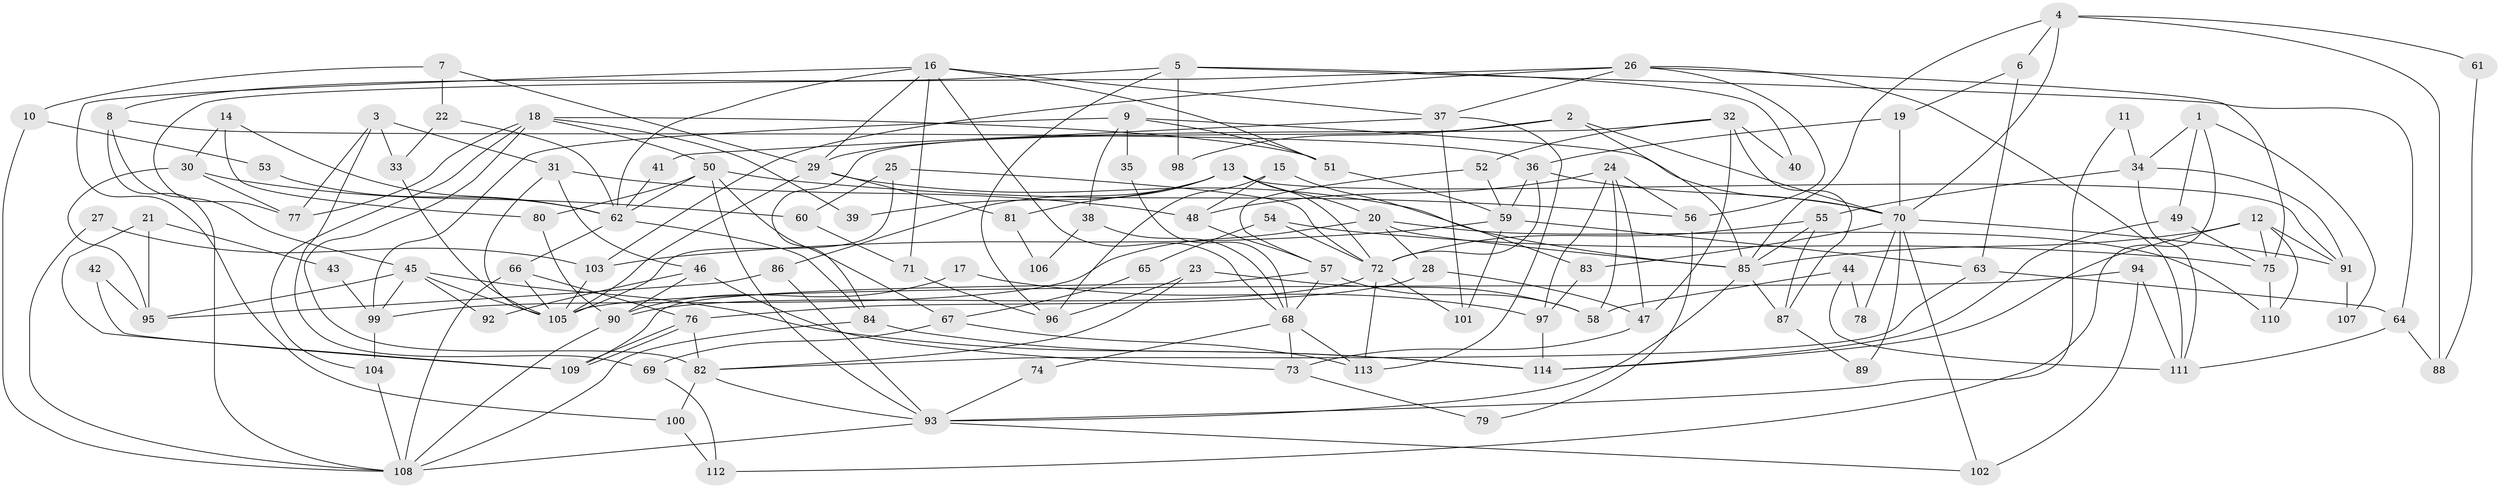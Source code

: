 // coarse degree distribution, {4: 0.27941176470588236, 9: 0.08823529411764706, 5: 0.07352941176470588, 7: 0.07352941176470588, 8: 0.014705882352941176, 11: 0.014705882352941176, 3: 0.2647058823529412, 14: 0.014705882352941176, 17: 0.014705882352941176, 13: 0.029411764705882353, 2: 0.1323529411764706}
// Generated by graph-tools (version 1.1) at 2025/18/03/04/25 18:18:55]
// undirected, 114 vertices, 228 edges
graph export_dot {
graph [start="1"]
  node [color=gray90,style=filled];
  1;
  2;
  3;
  4;
  5;
  6;
  7;
  8;
  9;
  10;
  11;
  12;
  13;
  14;
  15;
  16;
  17;
  18;
  19;
  20;
  21;
  22;
  23;
  24;
  25;
  26;
  27;
  28;
  29;
  30;
  31;
  32;
  33;
  34;
  35;
  36;
  37;
  38;
  39;
  40;
  41;
  42;
  43;
  44;
  45;
  46;
  47;
  48;
  49;
  50;
  51;
  52;
  53;
  54;
  55;
  56;
  57;
  58;
  59;
  60;
  61;
  62;
  63;
  64;
  65;
  66;
  67;
  68;
  69;
  70;
  71;
  72;
  73;
  74;
  75;
  76;
  77;
  78;
  79;
  80;
  81;
  82;
  83;
  84;
  85;
  86;
  87;
  88;
  89;
  90;
  91;
  92;
  93;
  94;
  95;
  96;
  97;
  98;
  99;
  100;
  101;
  102;
  103;
  104;
  105;
  106;
  107;
  108;
  109;
  110;
  111;
  112;
  113;
  114;
  1 -- 34;
  1 -- 49;
  1 -- 107;
  1 -- 112;
  2 -- 29;
  2 -- 85;
  2 -- 70;
  2 -- 98;
  3 -- 69;
  3 -- 31;
  3 -- 33;
  3 -- 77;
  4 -- 85;
  4 -- 70;
  4 -- 6;
  4 -- 61;
  4 -- 88;
  5 -- 8;
  5 -- 64;
  5 -- 40;
  5 -- 96;
  5 -- 98;
  6 -- 63;
  6 -- 19;
  7 -- 29;
  7 -- 22;
  7 -- 10;
  8 -- 45;
  8 -- 36;
  8 -- 108;
  9 -- 70;
  9 -- 99;
  9 -- 35;
  9 -- 38;
  9 -- 51;
  10 -- 108;
  10 -- 53;
  11 -- 93;
  11 -- 34;
  12 -- 85;
  12 -- 75;
  12 -- 91;
  12 -- 110;
  12 -- 114;
  13 -- 72;
  13 -- 91;
  13 -- 20;
  13 -- 39;
  13 -- 81;
  13 -- 86;
  14 -- 30;
  14 -- 62;
  14 -- 80;
  15 -- 96;
  15 -- 83;
  15 -- 48;
  16 -- 51;
  16 -- 37;
  16 -- 29;
  16 -- 62;
  16 -- 68;
  16 -- 71;
  16 -- 100;
  17 -- 97;
  17 -- 90;
  18 -- 82;
  18 -- 51;
  18 -- 39;
  18 -- 50;
  18 -- 77;
  18 -- 104;
  19 -- 36;
  19 -- 70;
  20 -- 85;
  20 -- 28;
  20 -- 99;
  20 -- 110;
  21 -- 95;
  21 -- 109;
  21 -- 43;
  22 -- 62;
  22 -- 33;
  23 -- 96;
  23 -- 82;
  23 -- 58;
  24 -- 47;
  24 -- 58;
  24 -- 48;
  24 -- 56;
  24 -- 97;
  25 -- 105;
  25 -- 72;
  25 -- 60;
  26 -- 77;
  26 -- 56;
  26 -- 37;
  26 -- 75;
  26 -- 103;
  26 -- 111;
  27 -- 108;
  27 -- 103;
  28 -- 76;
  28 -- 47;
  29 -- 105;
  29 -- 81;
  29 -- 85;
  30 -- 95;
  30 -- 77;
  30 -- 60;
  31 -- 105;
  31 -- 48;
  31 -- 46;
  32 -- 47;
  32 -- 84;
  32 -- 40;
  32 -- 52;
  32 -- 87;
  33 -- 105;
  34 -- 111;
  34 -- 91;
  34 -- 55;
  35 -- 68;
  36 -- 70;
  36 -- 72;
  36 -- 59;
  37 -- 101;
  37 -- 41;
  37 -- 113;
  38 -- 68;
  38 -- 106;
  41 -- 62;
  42 -- 95;
  42 -- 109;
  43 -- 99;
  44 -- 111;
  44 -- 58;
  44 -- 78;
  45 -- 105;
  45 -- 99;
  45 -- 92;
  45 -- 95;
  45 -- 114;
  46 -- 90;
  46 -- 73;
  46 -- 92;
  47 -- 73;
  48 -- 57;
  49 -- 75;
  49 -- 114;
  50 -- 62;
  50 -- 56;
  50 -- 67;
  50 -- 80;
  50 -- 93;
  51 -- 59;
  52 -- 57;
  52 -- 59;
  53 -- 62;
  54 -- 75;
  54 -- 72;
  54 -- 65;
  55 -- 87;
  55 -- 72;
  55 -- 85;
  56 -- 79;
  57 -- 68;
  57 -- 58;
  57 -- 109;
  59 -- 63;
  59 -- 101;
  59 -- 103;
  60 -- 71;
  61 -- 88;
  62 -- 84;
  62 -- 66;
  63 -- 82;
  63 -- 64;
  64 -- 111;
  64 -- 88;
  65 -- 67;
  66 -- 108;
  66 -- 76;
  66 -- 105;
  67 -- 113;
  67 -- 69;
  68 -- 113;
  68 -- 73;
  68 -- 74;
  69 -- 112;
  70 -- 78;
  70 -- 83;
  70 -- 89;
  70 -- 91;
  70 -- 102;
  71 -- 96;
  72 -- 90;
  72 -- 101;
  72 -- 113;
  73 -- 79;
  74 -- 93;
  75 -- 110;
  76 -- 109;
  76 -- 109;
  76 -- 82;
  80 -- 90;
  81 -- 106;
  82 -- 93;
  82 -- 100;
  83 -- 97;
  84 -- 114;
  84 -- 108;
  85 -- 87;
  85 -- 93;
  86 -- 93;
  86 -- 95;
  87 -- 89;
  90 -- 108;
  91 -- 107;
  93 -- 102;
  93 -- 108;
  94 -- 102;
  94 -- 105;
  94 -- 111;
  97 -- 114;
  99 -- 104;
  100 -- 112;
  103 -- 105;
  104 -- 108;
}
